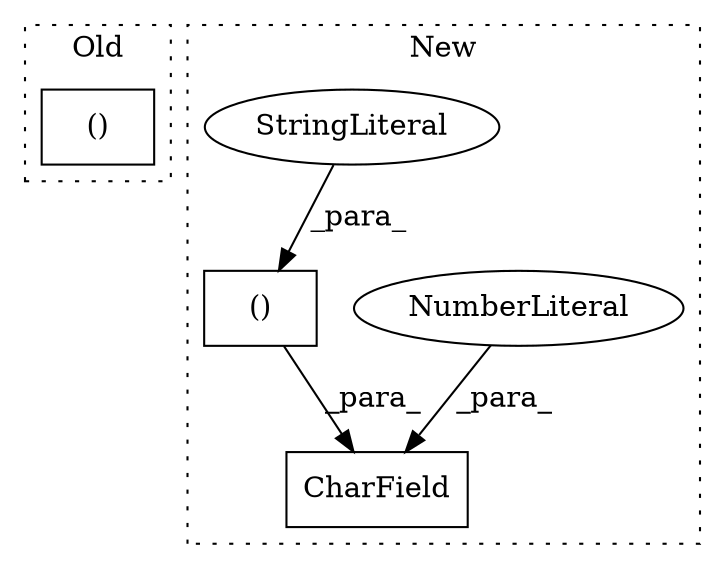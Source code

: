 digraph G {
subgraph cluster0 {
1 [label="()" a="106" s="6797" l="39" shape="box"];
label = "Old";
style="dotted";
}
subgraph cluster1 {
2 [label="CharField" a="32" s="7068,7151" l="10,1" shape="box"];
3 [label="()" a="106" s="6822" l="46" shape="box"];
4 [label="NumberLiteral" a="34" s="7078" l="1" shape="ellipse"];
5 [label="StringLiteral" a="45" s="6858" l="10" shape="ellipse"];
label = "New";
style="dotted";
}
3 -> 2 [label="_para_"];
4 -> 2 [label="_para_"];
5 -> 3 [label="_para_"];
}